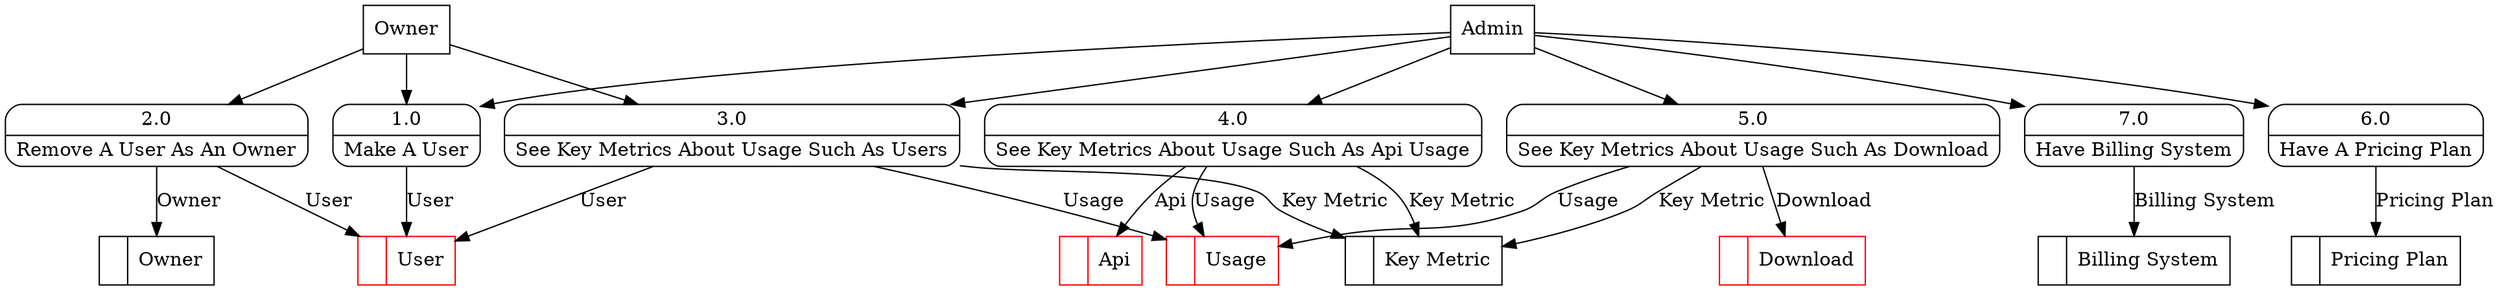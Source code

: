 digraph dfd2{ 
node[shape=record]
200 [label="<f0>  |<f1> User " color=red];
201 [label="<f0>  |<f1> Owner " ];
202 [label="<f0>  |<f1> Usage " color=red];
203 [label="<f0>  |<f1> Key Metric " ];
204 [label="<f0>  |<f1> Download " color=red];
205 [label="<f0>  |<f1> Billing System " ];
206 [label="<f0>  |<f1> Pricing Plan " ];
207 [label="<f0>  |<f1> Api " color=red];
208 [label="Owner" shape=box];
209 [label="Admin" shape=box];
210 [label="{<f0> 1.0|<f1> Make A User }" shape=Mrecord];
211 [label="{<f0> 2.0|<f1> Remove A User As An Owner }" shape=Mrecord];
212 [label="{<f0> 3.0|<f1> See Key Metrics About Usage Such As Users }" shape=Mrecord];
213 [label="{<f0> 4.0|<f1> See Key Metrics About Usage Such As Api Usage }" shape=Mrecord];
214 [label="{<f0> 5.0|<f1> See Key Metrics About Usage Such As Download }" shape=Mrecord];
215 [label="{<f0> 6.0|<f1> Have A Pricing Plan }" shape=Mrecord];
216 [label="{<f0> 7.0|<f1> Have Billing System }" shape=Mrecord];
208 -> 210
208 -> 211
208 -> 212
209 -> 210
209 -> 212
209 -> 213
209 -> 214
209 -> 215
209 -> 216
210 -> 200 [label="User"]
211 -> 201 [label="Owner"]
211 -> 200 [label="User"]
212 -> 203 [label="Key Metric"]
212 -> 202 [label="Usage"]
212 -> 200 [label="User"]
213 -> 203 [label="Key Metric"]
213 -> 202 [label="Usage"]
214 -> 204 [label="Download"]
214 -> 203 [label="Key Metric"]
214 -> 202 [label="Usage"]
215 -> 206 [label="Pricing Plan"]
216 -> 205 [label="Billing System"]
213 -> 207 [label="Api"]
}